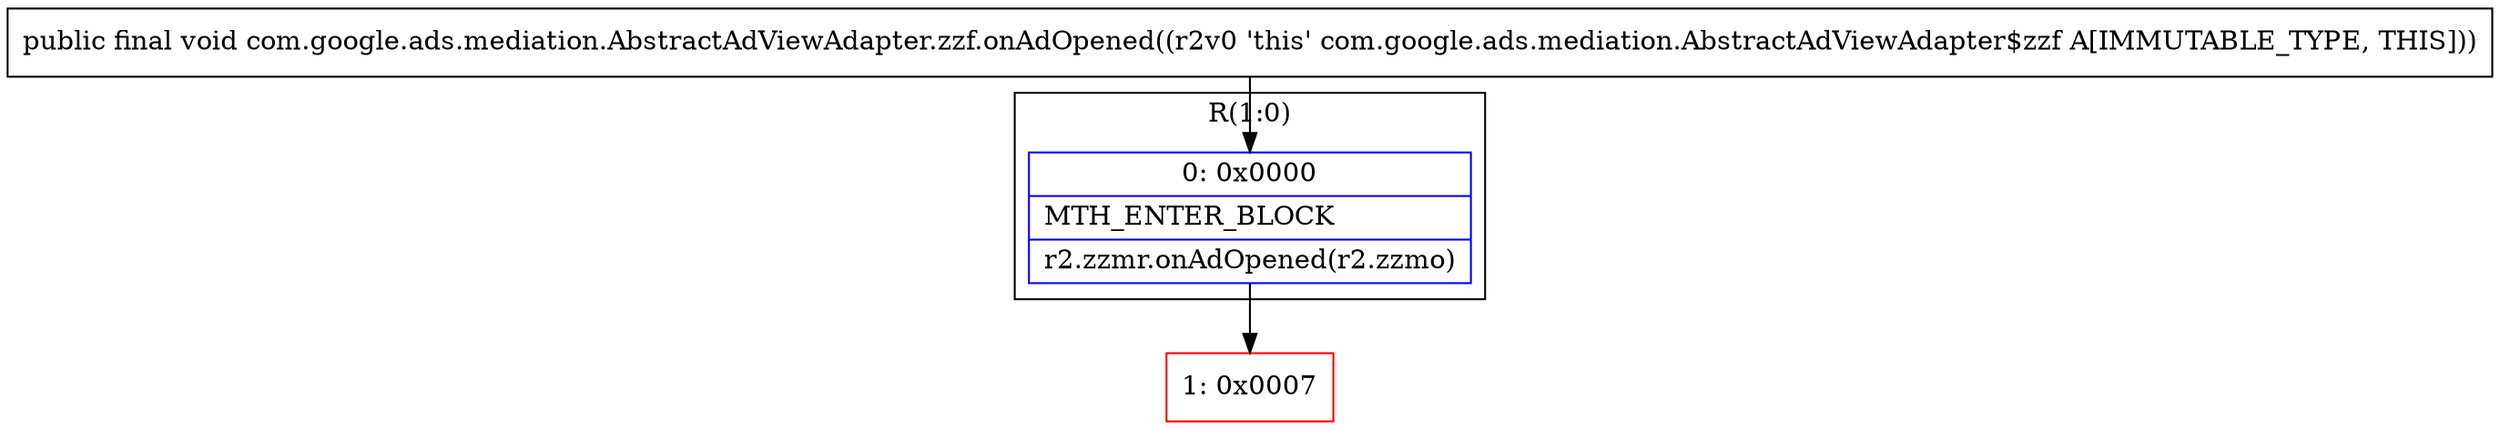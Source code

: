 digraph "CFG forcom.google.ads.mediation.AbstractAdViewAdapter.zzf.onAdOpened()V" {
subgraph cluster_Region_1499965910 {
label = "R(1:0)";
node [shape=record,color=blue];
Node_0 [shape=record,label="{0\:\ 0x0000|MTH_ENTER_BLOCK\l|r2.zzmr.onAdOpened(r2.zzmo)\l}"];
}
Node_1 [shape=record,color=red,label="{1\:\ 0x0007}"];
MethodNode[shape=record,label="{public final void com.google.ads.mediation.AbstractAdViewAdapter.zzf.onAdOpened((r2v0 'this' com.google.ads.mediation.AbstractAdViewAdapter$zzf A[IMMUTABLE_TYPE, THIS])) }"];
MethodNode -> Node_0;
Node_0 -> Node_1;
}

